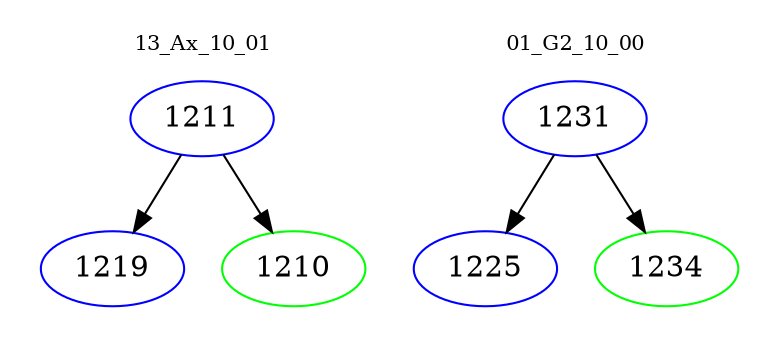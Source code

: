 digraph{
subgraph cluster_0 {
color = white
label = "13_Ax_10_01";
fontsize=10;
T0_1211 [label="1211", color="blue"]
T0_1211 -> T0_1219 [color="black"]
T0_1219 [label="1219", color="blue"]
T0_1211 -> T0_1210 [color="black"]
T0_1210 [label="1210", color="green"]
}
subgraph cluster_1 {
color = white
label = "01_G2_10_00";
fontsize=10;
T1_1231 [label="1231", color="blue"]
T1_1231 -> T1_1225 [color="black"]
T1_1225 [label="1225", color="blue"]
T1_1231 -> T1_1234 [color="black"]
T1_1234 [label="1234", color="green"]
}
}
